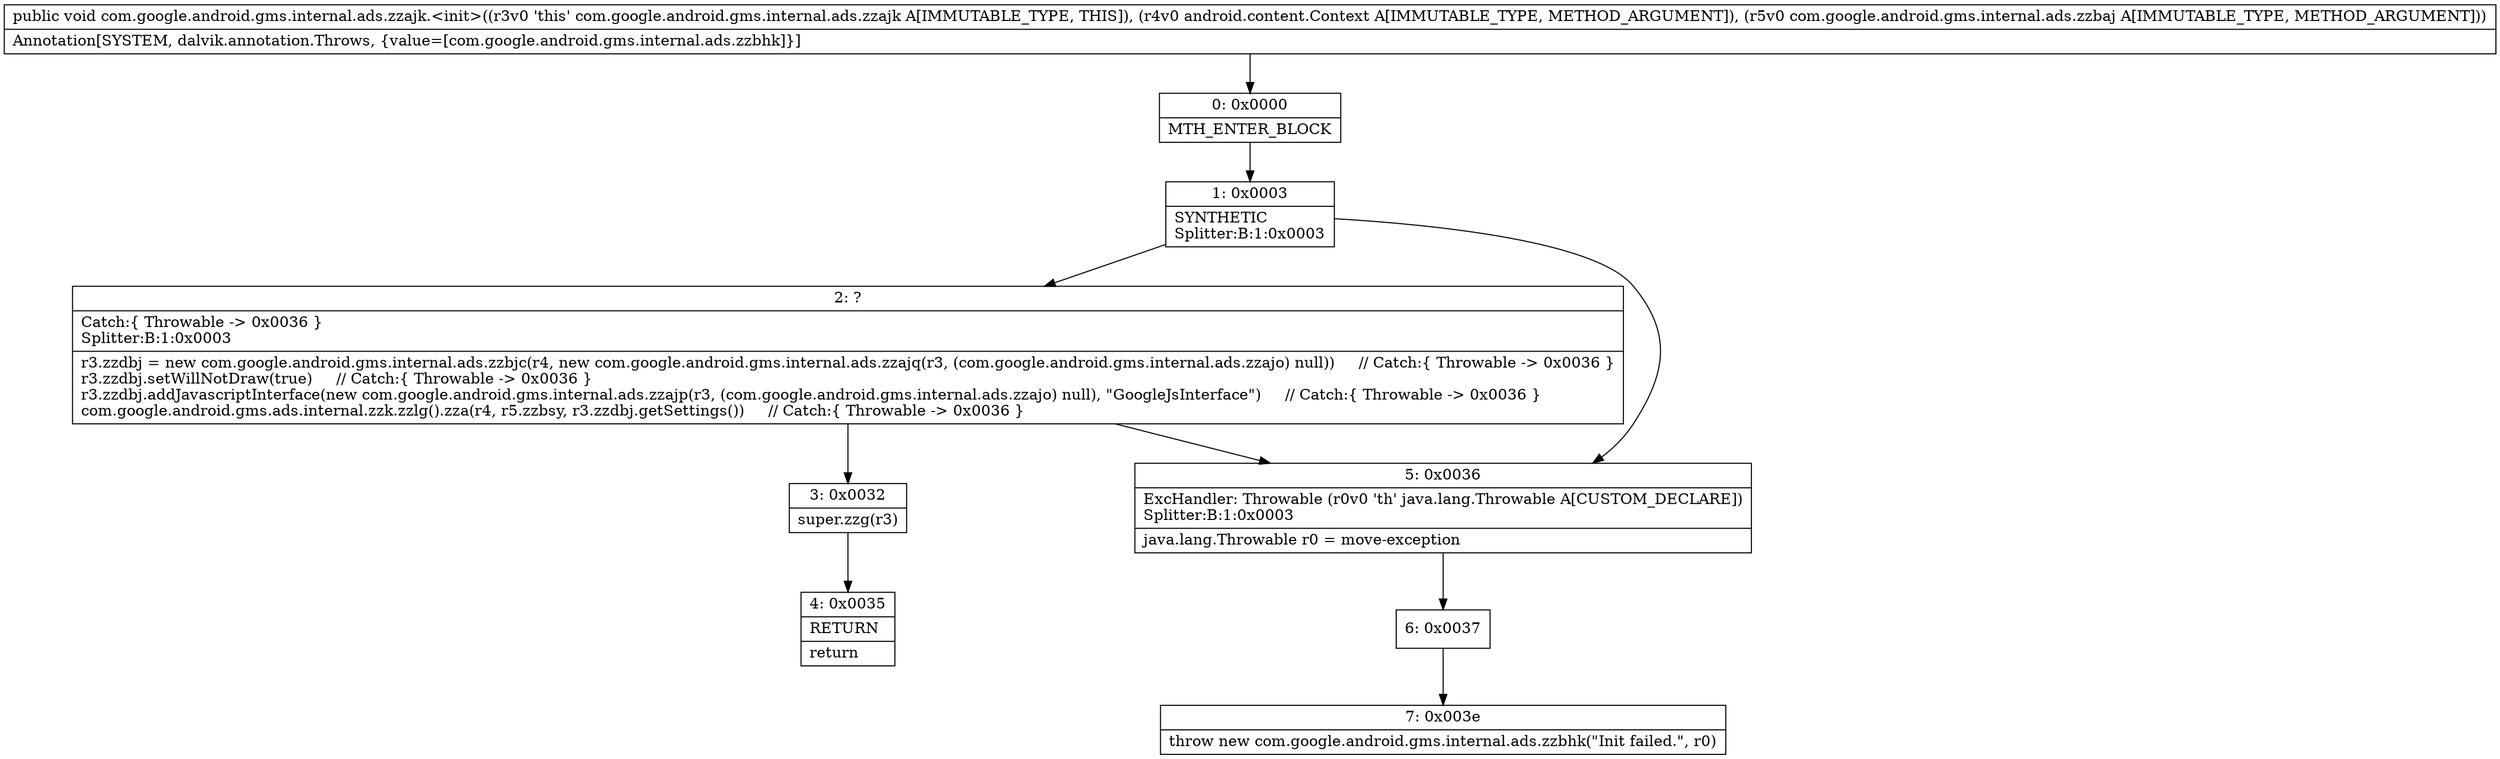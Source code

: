 digraph "CFG forcom.google.android.gms.internal.ads.zzajk.\<init\>(Landroid\/content\/Context;Lcom\/google\/android\/gms\/internal\/ads\/zzbaj;)V" {
Node_0 [shape=record,label="{0\:\ 0x0000|MTH_ENTER_BLOCK\l}"];
Node_1 [shape=record,label="{1\:\ 0x0003|SYNTHETIC\lSplitter:B:1:0x0003\l}"];
Node_2 [shape=record,label="{2\:\ ?|Catch:\{ Throwable \-\> 0x0036 \}\lSplitter:B:1:0x0003\l|r3.zzdbj = new com.google.android.gms.internal.ads.zzbjc(r4, new com.google.android.gms.internal.ads.zzajq(r3, (com.google.android.gms.internal.ads.zzajo) null))     \/\/ Catch:\{ Throwable \-\> 0x0036 \}\lr3.zzdbj.setWillNotDraw(true)     \/\/ Catch:\{ Throwable \-\> 0x0036 \}\lr3.zzdbj.addJavascriptInterface(new com.google.android.gms.internal.ads.zzajp(r3, (com.google.android.gms.internal.ads.zzajo) null), \"GoogleJsInterface\")     \/\/ Catch:\{ Throwable \-\> 0x0036 \}\lcom.google.android.gms.ads.internal.zzk.zzlg().zza(r4, r5.zzbsy, r3.zzdbj.getSettings())     \/\/ Catch:\{ Throwable \-\> 0x0036 \}\l}"];
Node_3 [shape=record,label="{3\:\ 0x0032|super.zzg(r3)\l}"];
Node_4 [shape=record,label="{4\:\ 0x0035|RETURN\l|return\l}"];
Node_5 [shape=record,label="{5\:\ 0x0036|ExcHandler: Throwable (r0v0 'th' java.lang.Throwable A[CUSTOM_DECLARE])\lSplitter:B:1:0x0003\l|java.lang.Throwable r0 = move\-exception\l}"];
Node_6 [shape=record,label="{6\:\ 0x0037}"];
Node_7 [shape=record,label="{7\:\ 0x003e|throw new com.google.android.gms.internal.ads.zzbhk(\"Init failed.\", r0)\l}"];
MethodNode[shape=record,label="{public void com.google.android.gms.internal.ads.zzajk.\<init\>((r3v0 'this' com.google.android.gms.internal.ads.zzajk A[IMMUTABLE_TYPE, THIS]), (r4v0 android.content.Context A[IMMUTABLE_TYPE, METHOD_ARGUMENT]), (r5v0 com.google.android.gms.internal.ads.zzbaj A[IMMUTABLE_TYPE, METHOD_ARGUMENT]))  | Annotation[SYSTEM, dalvik.annotation.Throws, \{value=[com.google.android.gms.internal.ads.zzbhk]\}]\l}"];
MethodNode -> Node_0;
Node_0 -> Node_1;
Node_1 -> Node_2;
Node_1 -> Node_5;
Node_2 -> Node_3;
Node_2 -> Node_5;
Node_3 -> Node_4;
Node_5 -> Node_6;
Node_6 -> Node_7;
}

